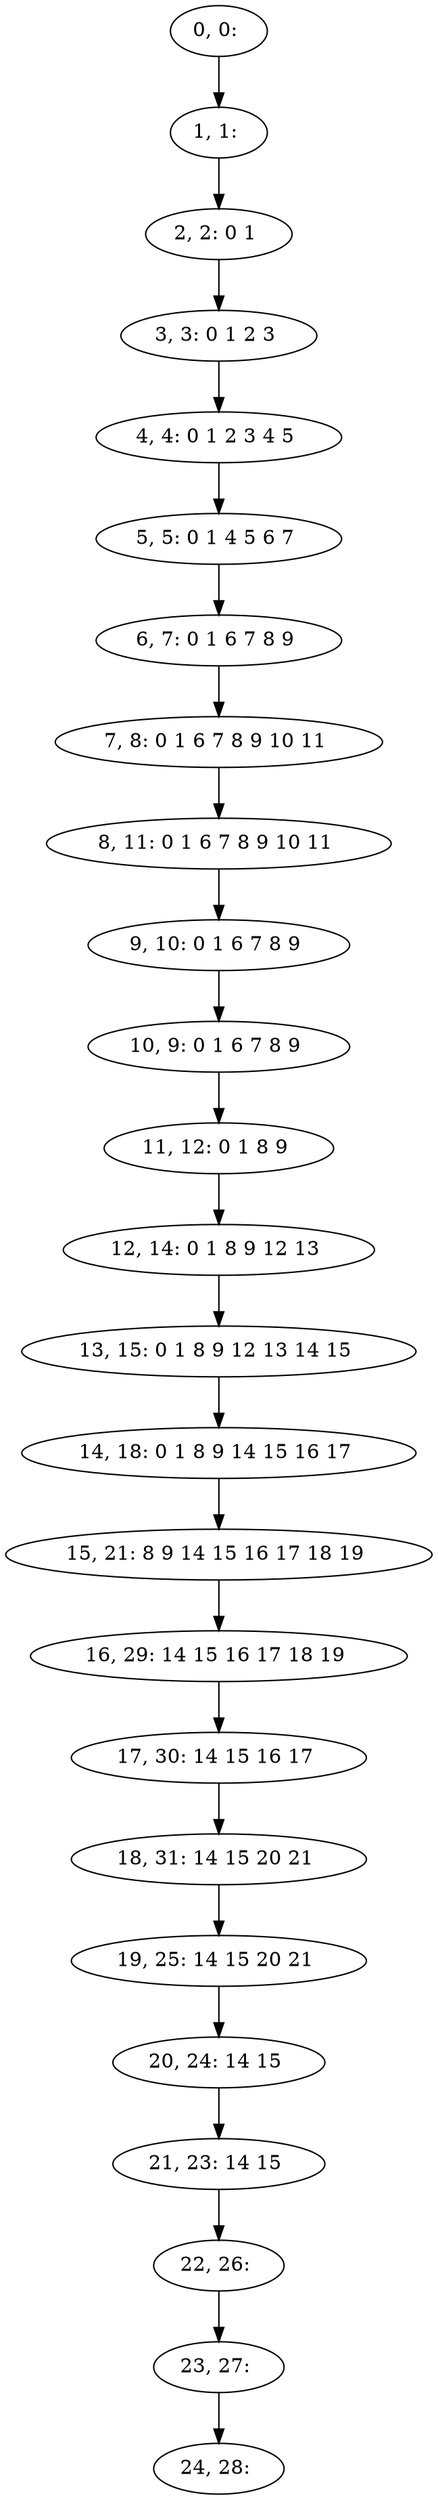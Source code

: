 digraph G {
0[label="0, 0: "];
1[label="1, 1: "];
2[label="2, 2: 0 1 "];
3[label="3, 3: 0 1 2 3 "];
4[label="4, 4: 0 1 2 3 4 5 "];
5[label="5, 5: 0 1 4 5 6 7 "];
6[label="6, 7: 0 1 6 7 8 9 "];
7[label="7, 8: 0 1 6 7 8 9 10 11 "];
8[label="8, 11: 0 1 6 7 8 9 10 11 "];
9[label="9, 10: 0 1 6 7 8 9 "];
10[label="10, 9: 0 1 6 7 8 9 "];
11[label="11, 12: 0 1 8 9 "];
12[label="12, 14: 0 1 8 9 12 13 "];
13[label="13, 15: 0 1 8 9 12 13 14 15 "];
14[label="14, 18: 0 1 8 9 14 15 16 17 "];
15[label="15, 21: 8 9 14 15 16 17 18 19 "];
16[label="16, 29: 14 15 16 17 18 19 "];
17[label="17, 30: 14 15 16 17 "];
18[label="18, 31: 14 15 20 21 "];
19[label="19, 25: 14 15 20 21 "];
20[label="20, 24: 14 15 "];
21[label="21, 23: 14 15 "];
22[label="22, 26: "];
23[label="23, 27: "];
24[label="24, 28: "];
0->1 ;
1->2 ;
2->3 ;
3->4 ;
4->5 ;
5->6 ;
6->7 ;
7->8 ;
8->9 ;
9->10 ;
10->11 ;
11->12 ;
12->13 ;
13->14 ;
14->15 ;
15->16 ;
16->17 ;
17->18 ;
18->19 ;
19->20 ;
20->21 ;
21->22 ;
22->23 ;
23->24 ;
}
